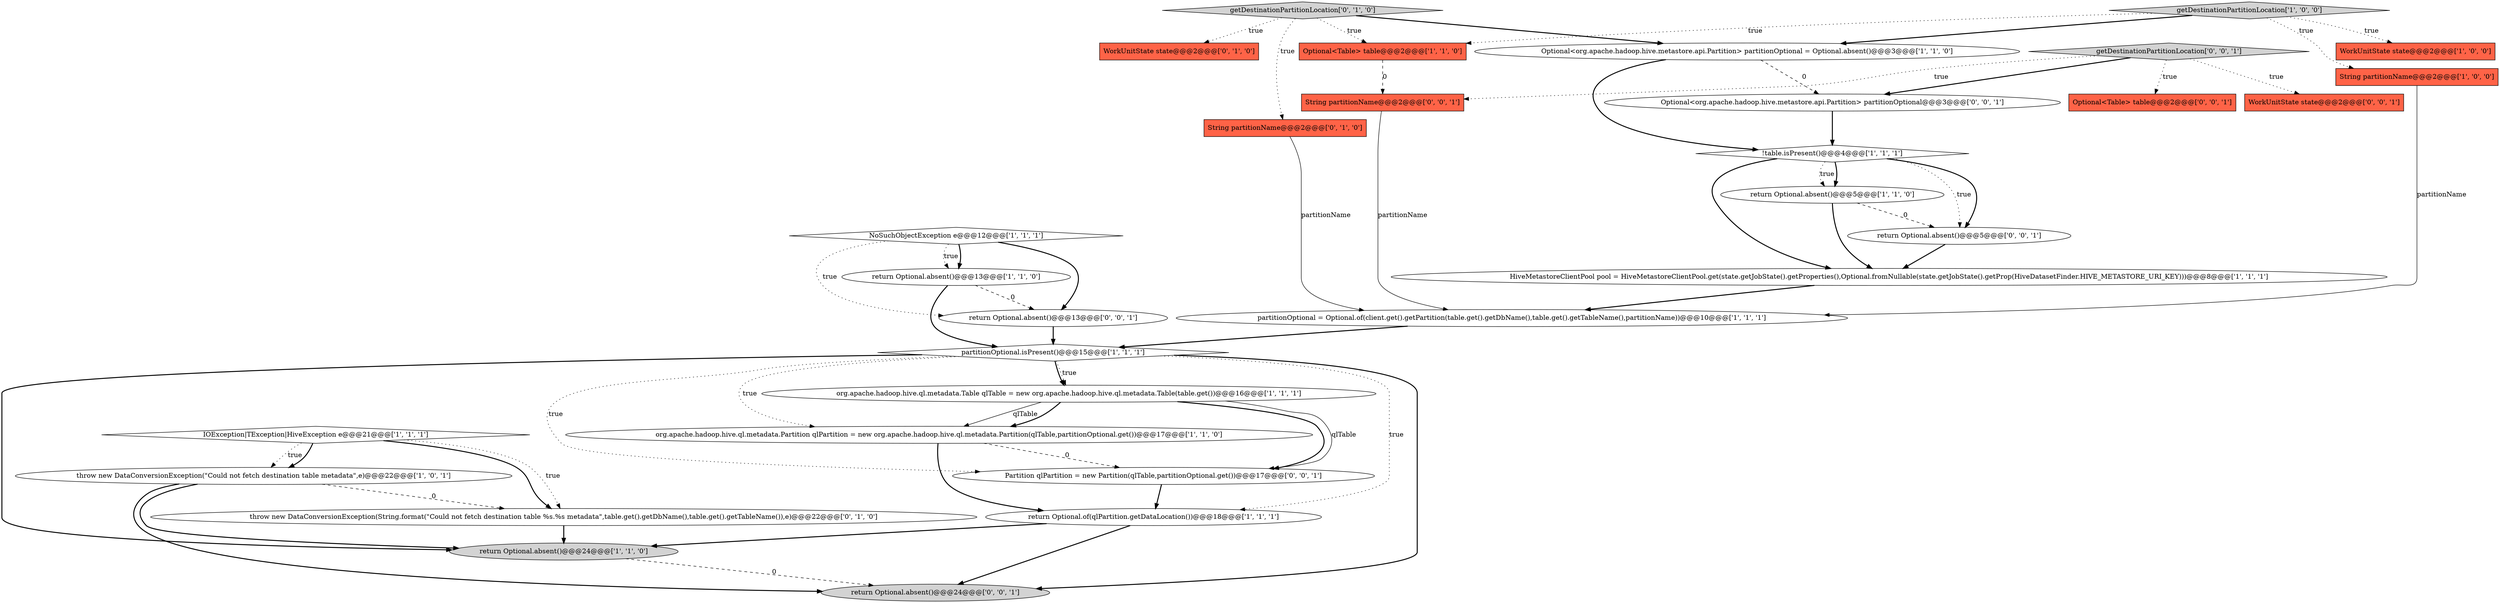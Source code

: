 digraph {
5 [style = filled, label = "String partitionName@@@2@@@['1', '0', '0']", fillcolor = tomato, shape = box image = "AAA0AAABBB1BBB"];
10 [style = filled, label = "partitionOptional = Optional.of(client.get().getPartition(table.get().getDbName(),table.get().getTableName(),partitionName))@@@10@@@['1', '1', '1']", fillcolor = white, shape = ellipse image = "AAA0AAABBB1BBB"];
21 [style = filled, label = "getDestinationPartitionLocation['0', '1', '0']", fillcolor = lightgray, shape = diamond image = "AAA0AAABBB2BBB"];
25 [style = filled, label = "Optional<Table> table@@@2@@@['0', '0', '1']", fillcolor = tomato, shape = box image = "AAA0AAABBB3BBB"];
12 [style = filled, label = "return Optional.absent()@@@13@@@['1', '1', '0']", fillcolor = white, shape = ellipse image = "AAA0AAABBB1BBB"];
15 [style = filled, label = "NoSuchObjectException e@@@12@@@['1', '1', '1']", fillcolor = white, shape = diamond image = "AAA0AAABBB1BBB"];
30 [style = filled, label = "String partitionName@@@2@@@['0', '0', '1']", fillcolor = tomato, shape = box image = "AAA0AAABBB3BBB"];
9 [style = filled, label = "getDestinationPartitionLocation['1', '0', '0']", fillcolor = lightgray, shape = diamond image = "AAA0AAABBB1BBB"];
4 [style = filled, label = "!table.isPresent()@@@4@@@['1', '1', '1']", fillcolor = white, shape = diamond image = "AAA0AAABBB1BBB"];
0 [style = filled, label = "WorkUnitState state@@@2@@@['1', '0', '0']", fillcolor = tomato, shape = box image = "AAA0AAABBB1BBB"];
17 [style = filled, label = "throw new DataConversionException(\"Could not fetch destination table metadata\",e)@@@22@@@['1', '0', '1']", fillcolor = white, shape = ellipse image = "AAA0AAABBB1BBB"];
26 [style = filled, label = "return Optional.absent()@@@13@@@['0', '0', '1']", fillcolor = white, shape = ellipse image = "AAA0AAABBB3BBB"];
8 [style = filled, label = "return Optional.of(qlPartition.getDataLocation())@@@18@@@['1', '1', '1']", fillcolor = white, shape = ellipse image = "AAA0AAABBB1BBB"];
20 [style = filled, label = "String partitionName@@@2@@@['0', '1', '0']", fillcolor = tomato, shape = box image = "AAA0AAABBB2BBB"];
2 [style = filled, label = "return Optional.absent()@@@24@@@['1', '1', '0']", fillcolor = lightgray, shape = ellipse image = "AAA0AAABBB1BBB"];
6 [style = filled, label = "return Optional.absent()@@@5@@@['1', '1', '0']", fillcolor = white, shape = ellipse image = "AAA0AAABBB1BBB"];
24 [style = filled, label = "return Optional.absent()@@@5@@@['0', '0', '1']", fillcolor = white, shape = ellipse image = "AAA0AAABBB3BBB"];
11 [style = filled, label = "Optional<Table> table@@@2@@@['1', '1', '0']", fillcolor = tomato, shape = box image = "AAA0AAABBB1BBB"];
16 [style = filled, label = "org.apache.hadoop.hive.ql.metadata.Partition qlPartition = new org.apache.hadoop.hive.ql.metadata.Partition(qlTable,partitionOptional.get())@@@17@@@['1', '1', '0']", fillcolor = white, shape = ellipse image = "AAA0AAABBB1BBB"];
1 [style = filled, label = "org.apache.hadoop.hive.ql.metadata.Table qlTable = new org.apache.hadoop.hive.ql.metadata.Table(table.get())@@@16@@@['1', '1', '1']", fillcolor = white, shape = ellipse image = "AAA0AAABBB1BBB"];
23 [style = filled, label = "Partition qlPartition = new Partition(qlTable,partitionOptional.get())@@@17@@@['0', '0', '1']", fillcolor = white, shape = ellipse image = "AAA0AAABBB3BBB"];
28 [style = filled, label = "Optional<org.apache.hadoop.hive.metastore.api.Partition> partitionOptional@@@3@@@['0', '0', '1']", fillcolor = white, shape = ellipse image = "AAA0AAABBB3BBB"];
7 [style = filled, label = "HiveMetastoreClientPool pool = HiveMetastoreClientPool.get(state.getJobState().getProperties(),Optional.fromNullable(state.getJobState().getProp(HiveDatasetFinder.HIVE_METASTORE_URI_KEY)))@@@8@@@['1', '1', '1']", fillcolor = white, shape = ellipse image = "AAA0AAABBB1BBB"];
3 [style = filled, label = "IOException|TException|HiveException e@@@21@@@['1', '1', '1']", fillcolor = white, shape = diamond image = "AAA0AAABBB1BBB"];
13 [style = filled, label = "partitionOptional.isPresent()@@@15@@@['1', '1', '1']", fillcolor = white, shape = diamond image = "AAA0AAABBB1BBB"];
18 [style = filled, label = "throw new DataConversionException(String.format(\"Could not fetch destination table %s.%s metadata\",table.get().getDbName(),table.get().getTableName()),e)@@@22@@@['0', '1', '0']", fillcolor = white, shape = ellipse image = "AAA1AAABBB2BBB"];
22 [style = filled, label = "return Optional.absent()@@@24@@@['0', '0', '1']", fillcolor = lightgray, shape = ellipse image = "AAA0AAABBB3BBB"];
27 [style = filled, label = "getDestinationPartitionLocation['0', '0', '1']", fillcolor = lightgray, shape = diamond image = "AAA0AAABBB3BBB"];
14 [style = filled, label = "Optional<org.apache.hadoop.hive.metastore.api.Partition> partitionOptional = Optional.absent()@@@3@@@['1', '1', '0']", fillcolor = white, shape = ellipse image = "AAA0AAABBB1BBB"];
19 [style = filled, label = "WorkUnitState state@@@2@@@['0', '1', '0']", fillcolor = tomato, shape = box image = "AAA0AAABBB2BBB"];
29 [style = filled, label = "WorkUnitState state@@@2@@@['0', '0', '1']", fillcolor = tomato, shape = box image = "AAA0AAABBB3BBB"];
27->30 [style = dotted, label="true"];
12->26 [style = dashed, label="0"];
4->6 [style = bold, label=""];
2->22 [style = dashed, label="0"];
21->14 [style = bold, label=""];
4->7 [style = bold, label=""];
13->1 [style = dotted, label="true"];
18->2 [style = bold, label=""];
30->10 [style = solid, label="partitionName"];
24->7 [style = bold, label=""];
26->13 [style = bold, label=""];
9->5 [style = dotted, label="true"];
9->0 [style = dotted, label="true"];
27->28 [style = bold, label=""];
7->10 [style = bold, label=""];
15->26 [style = dotted, label="true"];
27->29 [style = dotted, label="true"];
16->23 [style = dashed, label="0"];
15->12 [style = bold, label=""];
20->10 [style = solid, label="partitionName"];
9->11 [style = dotted, label="true"];
13->22 [style = bold, label=""];
16->8 [style = bold, label=""];
4->24 [style = dotted, label="true"];
13->16 [style = dotted, label="true"];
3->17 [style = dotted, label="true"];
11->30 [style = dashed, label="0"];
13->8 [style = dotted, label="true"];
1->23 [style = bold, label=""];
3->18 [style = bold, label=""];
21->20 [style = dotted, label="true"];
13->23 [style = dotted, label="true"];
12->13 [style = bold, label=""];
28->4 [style = bold, label=""];
4->24 [style = bold, label=""];
3->17 [style = bold, label=""];
8->2 [style = bold, label=""];
10->13 [style = bold, label=""];
3->18 [style = dotted, label="true"];
15->26 [style = bold, label=""];
23->8 [style = bold, label=""];
8->22 [style = bold, label=""];
6->24 [style = dashed, label="0"];
21->19 [style = dotted, label="true"];
9->14 [style = bold, label=""];
13->1 [style = bold, label=""];
14->28 [style = dashed, label="0"];
17->18 [style = dashed, label="0"];
17->22 [style = bold, label=""];
21->11 [style = dotted, label="true"];
1->16 [style = solid, label="qlTable"];
27->25 [style = dotted, label="true"];
14->4 [style = bold, label=""];
5->10 [style = solid, label="partitionName"];
6->7 [style = bold, label=""];
1->16 [style = bold, label=""];
13->2 [style = bold, label=""];
4->6 [style = dotted, label="true"];
1->23 [style = solid, label="qlTable"];
15->12 [style = dotted, label="true"];
17->2 [style = bold, label=""];
}
